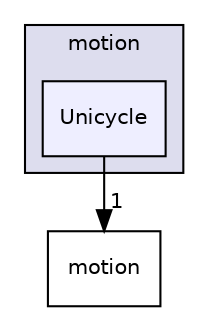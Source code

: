 digraph "/root/scrimmage/scrimmage/include/scrimmage/plugins/motion/Unicycle" {
  compound=true
  node [ fontsize="10", fontname="Helvetica"];
  edge [ labelfontsize="10", labelfontname="Helvetica"];
  subgraph clusterdir_accb3fd3c749527533ae278fdffb4d13 {
    graph [ bgcolor="#ddddee", pencolor="black", label="motion" fontname="Helvetica", fontsize="10", URL="dir_accb3fd3c749527533ae278fdffb4d13.html"]
  dir_93a6016da799f4189d3a12864cdc3345 [shape=box, label="Unicycle", style="filled", fillcolor="#eeeeff", pencolor="black", URL="dir_93a6016da799f4189d3a12864cdc3345.html"];
  }
  dir_225ac9950e75cf8b57b2a00ffecc8137 [shape=box label="motion" URL="dir_225ac9950e75cf8b57b2a00ffecc8137.html"];
  dir_93a6016da799f4189d3a12864cdc3345->dir_225ac9950e75cf8b57b2a00ffecc8137 [headlabel="1", labeldistance=1.5 headhref="dir_000124_000012.html"];
}
